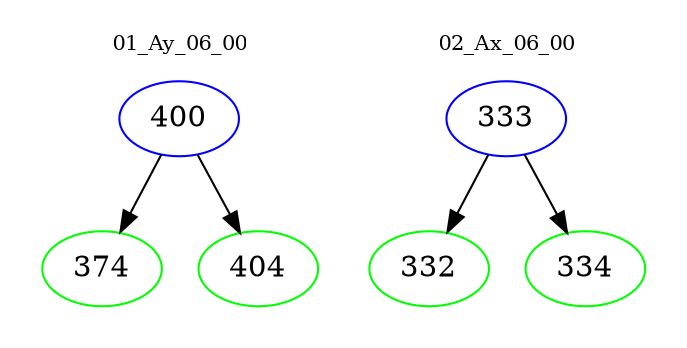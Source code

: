 digraph{
subgraph cluster_0 {
color = white
label = "01_Ay_06_00";
fontsize=10;
T0_400 [label="400", color="blue"]
T0_400 -> T0_374 [color="black"]
T0_374 [label="374", color="green"]
T0_400 -> T0_404 [color="black"]
T0_404 [label="404", color="green"]
}
subgraph cluster_1 {
color = white
label = "02_Ax_06_00";
fontsize=10;
T1_333 [label="333", color="blue"]
T1_333 -> T1_332 [color="black"]
T1_332 [label="332", color="green"]
T1_333 -> T1_334 [color="black"]
T1_334 [label="334", color="green"]
}
}
